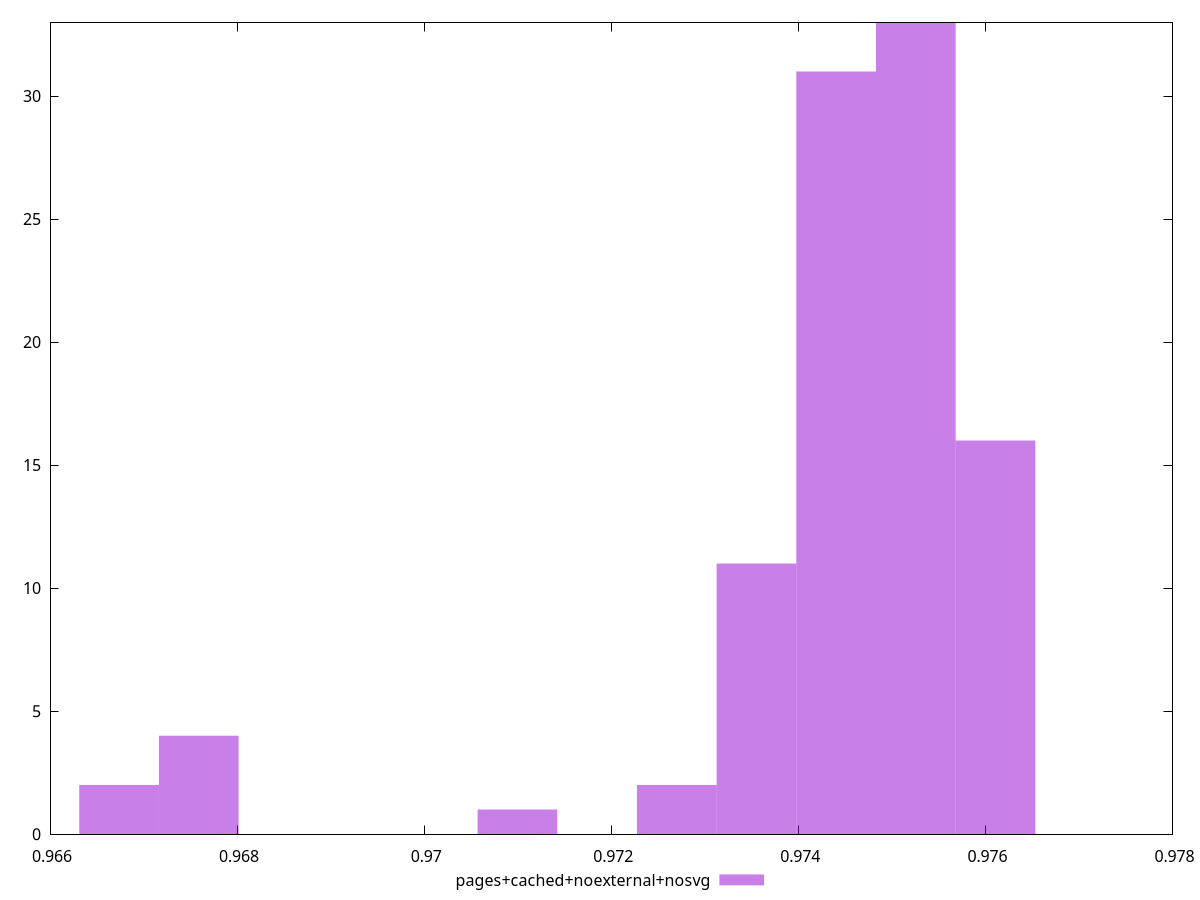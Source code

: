 $_pagesCachedNoexternalNosvg <<EOF
0.9752559946503877 33
0.9761077466107811 16
0.9744042426899944 31
0.973552490729601 11
0.970997234848421 1
0.9667384750464543 2
0.9675902270068476 4
0.9727007387692077 2
EOF
set key outside below
set terminal pngcairo
set output "report_00004_2020-11-02T20-21-41.718Z/speed-index/pages+cached+noexternal+nosvg//hist.png"
set yrange [0:33]
set boxwidth 0.0008517519603933517
set style fill transparent solid 0.5 noborder
plot $_pagesCachedNoexternalNosvg title "pages+cached+noexternal+nosvg" with boxes ,